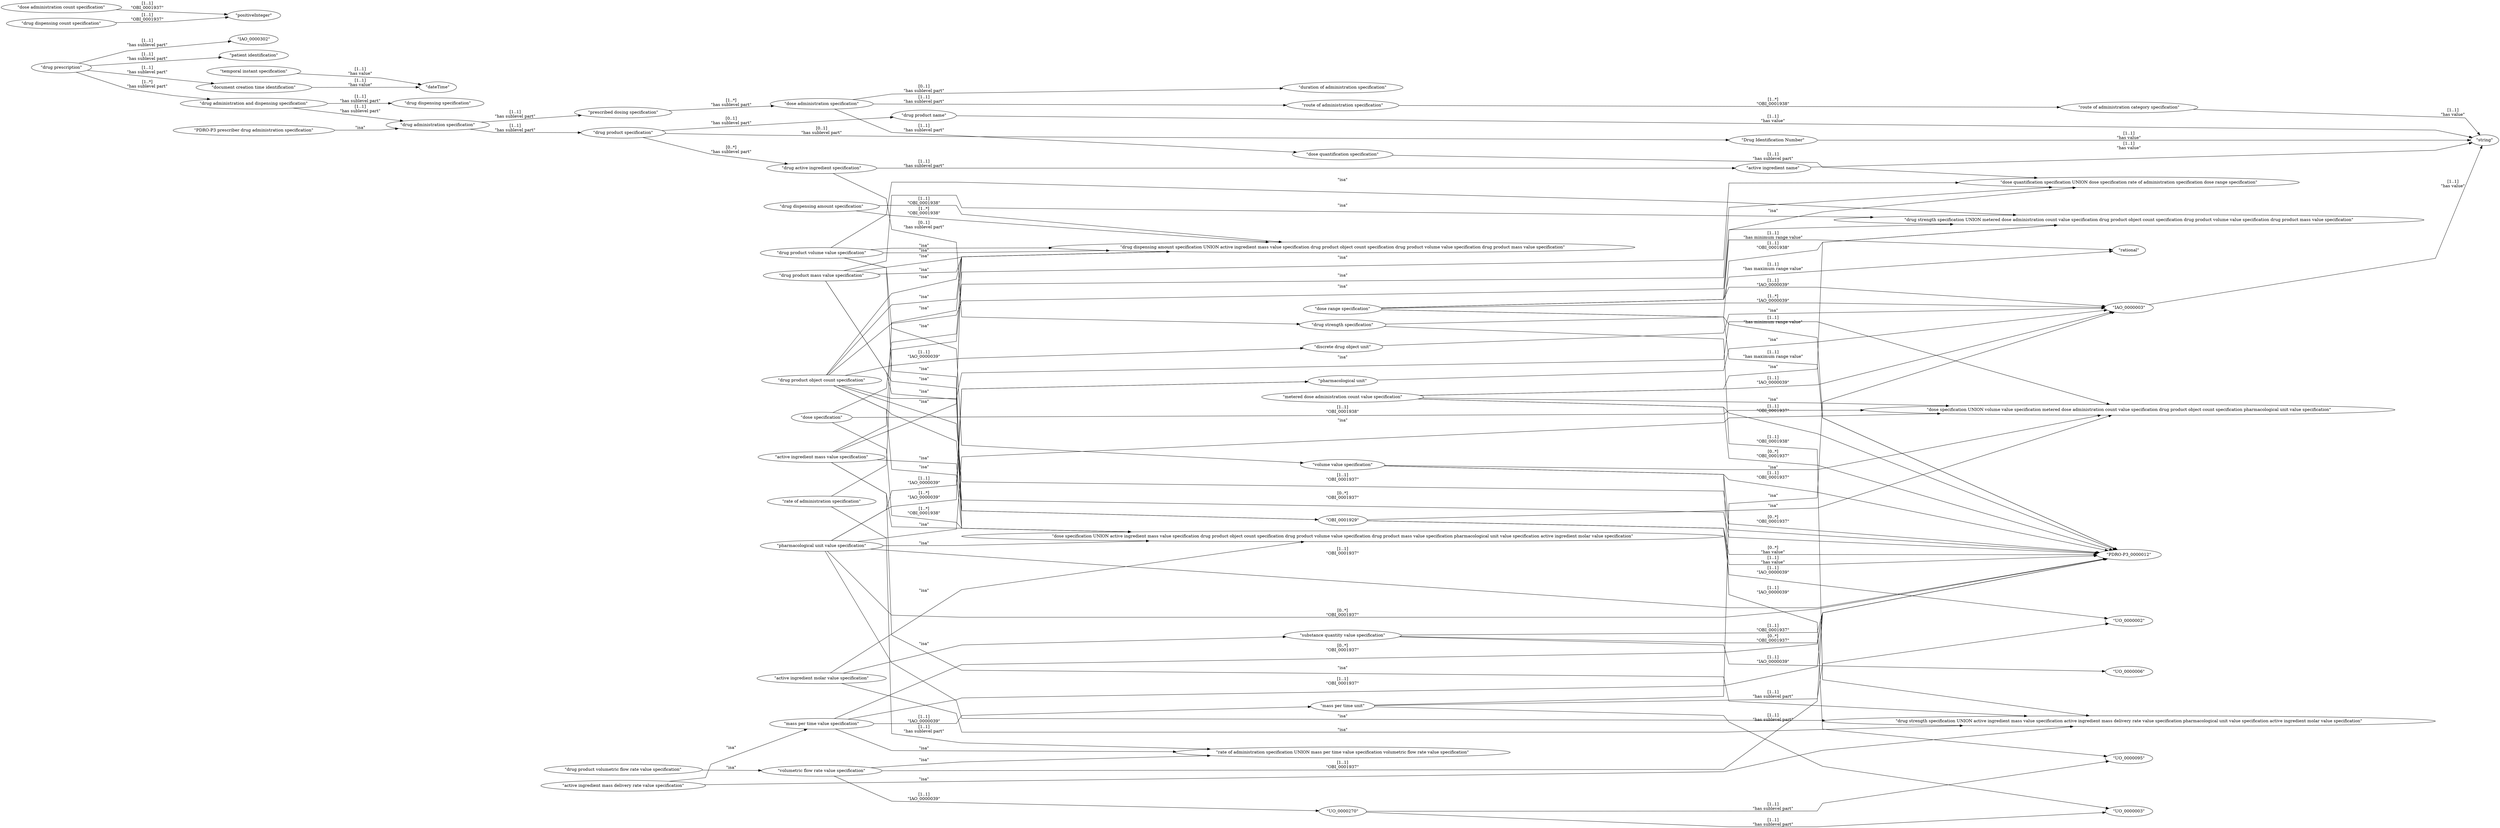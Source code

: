 digraph G {
  splines=polyline;
  rankdir=LR;
  "drug prescription" [ label="\"drug prescription\"" ];
  "IAO_0000302" [ label="\"IAO_0000302\"" ];
  "patient identification" [ label="\"patient identification\"" ];
  "document creation time identification" [ label="\"document creation time identification\"" ];
  "drug administration and dispensing specification" [ label="\"drug administration and dispensing specification\"" ];
  "drug administration specification" [ label="\"drug administration specification\"" ];
  "PDRO-P3 prescriber drug administration specification" [ label="\"PDRO-P3 prescriber drug administration specification\"" ];
  "prescribed dosing specification" [ label="\"prescribed dosing specification\"" ];
  "dose administration specification" [ label="\"dose administration specification\"" ];
  "route of administration specification" [ label="\"route of administration specification\"" ];
  "route of administration category specification" [ label="\"route of administration category specification\"" ];
  "dose quantification specification" [ label="\"dose quantification specification\"" ];
  "dose administration count specification" [ label="\"dose administration count specification\"" ];
  "duration of administration specification" [ label="\"duration of administration specification\"" ];
  "drug product specification" [ label="\"drug product specification\"" ];
  "drug product name" [ label="\"drug product name\"" ];
  "Drug Identification Number" [ label="\"Drug Identification Number\"" ];
  "drug active ingredient specification" [ label="\"drug active ingredient specification\"" ];
  "active ingredient name" [ label="\"active ingredient name\"" ];
  "drug strength specification" [ label="\"drug strength specification\"" ];
  "drug dispensing count specification" [ label="\"drug dispensing count specification\"" ];
  "drug dispensing specification" [ label="\"drug dispensing specification\"" ];
  "drug dispensing amount specification" [ label="\"drug dispensing amount specification\"" ];
  "substance quantity value specification" [ label="\"substance quantity value specification\"" ];
  "IAO_0000003" [ label="\"IAO_0000003\"" ];
  "UO_0000002" [ label="\"UO_0000002\"" ];
  "UO_0000003" [ label="\"UO_0000003\"" ];
  "UO_0000006" [ label="\"UO_0000006\"" ];
  "UO_0000095" [ label="\"UO_0000095\"" ];
  "UO_0000270" [ label="\"UO_0000270\"" ];
  "pharmacological unit" [ label="\"pharmacological unit\"" ];
  "mass per time unit" [ label="\"mass per time unit\"" ];
  "discrete drug object unit" [ label="\"discrete drug object unit\"" ];
  "drug product volumetric flow rate value specification" [ label="\"drug product volumetric flow rate value specification\"" ];
  "temporal instant specification" [ label="\"temporal instant specification\"" ];
  "dose quantification specification UNION dose specification rate of administration specification dose range specification" [ label="\"dose quantification specification UNION dose specification rate of administration specification dose range specification\"" ];
  "dose specification" [ label="\"dose specification\"" ];
  "rate of administration specification" [ label="\"rate of administration specification\"" ];
  "dose range specification" [ label="\"dose range specification\"" ];
  "drug dispensing amount specification UNION active ingredient mass value specification drug product object count specification drug product volume value specification drug product mass value specification" [ label="\"drug dispensing amount specification UNION active ingredient mass value specification drug product object count specification drug product volume value specification drug product mass value specification\"" ];
  "drug dispensing amount specification UNION active ingredient mass value specification drug product object count specification drug product volume value specification drug product mass value specification" [ label="\"drug dispensing amount specification UNION active ingredient mass value specification drug product object count specification drug product volume value specification drug product mass value specification\"" ];
  "rate of administration specification UNION mass per time value specification volumetric flow rate value specification" [ label="\"rate of administration specification UNION mass per time value specification volumetric flow rate value specification\"" ];
  "mass per time value specification" [ label="\"mass per time value specification\"" ];
  "volumetric flow rate value specification" [ label="\"volumetric flow rate value specification\"" ];
  "drug strength specification UNION metered dose administration count value specification drug product object count specification drug product volume value specification drug product mass value specification" [ label="\"drug strength specification UNION metered dose administration count value specification drug product object count specification drug product volume value specification drug product mass value specification\"" ];
  "dose specification UNION active ingredient mass value specification drug product object count specification drug product volume value specification drug product mass value specification pharmacological unit value specification active ingredient molar value specification" [ label="\"dose specification UNION active ingredient mass value specification drug product object count specification drug product volume value specification drug product mass value specification pharmacological unit value specification active ingredient molar value specification\"" ];
  "drug product volume value specification" [ label="\"drug product volume value specification\"" ];
  "drug product mass value specification" [ label="\"drug product mass value specification\"" ];
  "dose specification UNION volume value specification metered dose administration count value specification drug product object count specification pharmacological unit value specification" [ label="\"dose specification UNION volume value specification metered dose administration count value specification drug product object count specification pharmacological unit value specification\"" ];
  "OBI_0001929" [ label="\"OBI_0001929\"" ];
  "volume value specification" [ label="\"volume value specification\"" ];
  "metered dose administration count value specification" [ label="\"metered dose administration count value specification\"" ];
  "drug product object count specification" [ label="\"drug product object count specification\"" ];
  "drug strength specification UNION active ingredient mass value specification active ingredient mass delivery rate value specification pharmacological unit value specification active ingredient molar value specification" [ label="\"drug strength specification UNION active ingredient mass value specification active ingredient mass delivery rate value specification pharmacological unit value specification active ingredient molar value specification\"" ];
  "active ingredient mass value specification" [ label="\"active ingredient mass value specification\"" ];
  "active ingredient mass delivery rate value specification" [ label="\"active ingredient mass delivery rate value specification\"" ];
  "pharmacological unit value specification" [ label="\"pharmacological unit value specification\"" ];
  "active ingredient molar value specification" [ label="\"active ingredient molar value specification\"" ];
  "PDRO-P3_0000012" [ label="\"PDRO-P3_0000012\"" ];
  "positiveInteger" [ label="\"positiveInteger\"" ];
  "string" [ label="\"string\"" ];
  "dateTime" [ label="\"dateTime\"" ];
  "rational" [ label="\"rational\"" ];
  "PDRO-P3 prescriber drug administration specification" -> "drug administration specification" [ label="\"isa\"" ];
  "pharmacological unit" -> "IAO_0000003" [ label="\"isa\"" ];
  "mass per time unit" -> "IAO_0000003" [ label="\"isa\"" ];
  "discrete drug object unit" -> "IAO_0000003" [ label="\"isa\"" ];
  "drug product volumetric flow rate value specification" -> "volumetric flow rate value specification" [ label="\"isa\"" ];
  "dose specification" -> "dose quantification specification UNION dose specification rate of administration specification dose range specification" [ label="\"isa\"" ];
  "rate of administration specification" -> "dose quantification specification UNION dose specification rate of administration specification dose range specification" [ label="\"isa\"" ];
  "dose range specification" -> "dose quantification specification UNION dose specification rate of administration specification dose range specification" [ label="\"isa\"" ];
  "mass per time value specification" -> "rate of administration specification UNION mass per time value specification volumetric flow rate value specification" [ label="\"isa\"" ];
  "volumetric flow rate value specification" -> "rate of administration specification UNION mass per time value specification volumetric flow rate value specification" [ label="\"isa\"" ];
  "drug product volume value specification" -> "volume value specification" [ label="\"isa\"" ];
  "drug product volume value specification" -> "drug dispensing amount specification UNION active ingredient mass value specification drug product object count specification drug product volume value specification drug product mass value specification" [ label="\"isa\"" ];
  "drug product volume value specification" -> "drug dispensing amount specification UNION active ingredient mass value specification drug product object count specification drug product volume value specification drug product mass value specification" [ label="\"isa\"" ];
  "drug product volume value specification" -> "drug strength specification UNION metered dose administration count value specification drug product object count specification drug product volume value specification drug product mass value specification" [ label="\"isa\"" ];
  "drug product volume value specification" -> "dose specification UNION active ingredient mass value specification drug product object count specification drug product volume value specification drug product mass value specification pharmacological unit value specification active ingredient molar value specification" [ label="\"isa\"" ];
  "drug product mass value specification" -> "OBI_0001929" [ label="\"isa\"" ];
  "drug product mass value specification" -> "drug dispensing amount specification UNION active ingredient mass value specification drug product object count specification drug product volume value specification drug product mass value specification" [ label="\"isa\"" ];
  "drug product mass value specification" -> "drug dispensing amount specification UNION active ingredient mass value specification drug product object count specification drug product volume value specification drug product mass value specification" [ label="\"isa\"" ];
  "drug product mass value specification" -> "drug strength specification UNION metered dose administration count value specification drug product object count specification drug product volume value specification drug product mass value specification" [ label="\"isa\"" ];
  "drug product mass value specification" -> "dose specification UNION active ingredient mass value specification drug product object count specification drug product volume value specification drug product mass value specification pharmacological unit value specification active ingredient molar value specification" [ label="\"isa\"" ];
  "OBI_0001929" -> "dose specification UNION volume value specification metered dose administration count value specification drug product object count specification pharmacological unit value specification" [ label="\"isa\"" ];
  "volume value specification" -> "dose specification UNION volume value specification metered dose administration count value specification drug product object count specification pharmacological unit value specification" [ label="\"isa\"" ];
  "metered dose administration count value specification" -> "drug strength specification UNION metered dose administration count value specification drug product object count specification drug product volume value specification drug product mass value specification" [ label="\"isa\"" ];
  "metered dose administration count value specification" -> "dose specification UNION volume value specification metered dose administration count value specification drug product object count specification pharmacological unit value specification" [ label="\"isa\"" ];
  "drug product object count specification" -> "drug dispensing amount specification UNION active ingredient mass value specification drug product object count specification drug product volume value specification drug product mass value specification" [ label="\"isa\"" ];
  "drug product object count specification" -> "drug dispensing amount specification UNION active ingredient mass value specification drug product object count specification drug product volume value specification drug product mass value specification" [ label="\"isa\"" ];
  "drug product object count specification" -> "drug strength specification UNION metered dose administration count value specification drug product object count specification drug product volume value specification drug product mass value specification" [ label="\"isa\"" ];
  "drug product object count specification" -> "dose specification UNION active ingredient mass value specification drug product object count specification drug product volume value specification drug product mass value specification pharmacological unit value specification active ingredient molar value specification" [ label="\"isa\"" ];
  "drug product object count specification" -> "dose specification UNION volume value specification metered dose administration count value specification drug product object count specification pharmacological unit value specification" [ label="\"isa\"" ];
  "active ingredient mass value specification" -> "OBI_0001929" [ label="\"isa\"" ];
  "active ingredient mass value specification" -> "drug dispensing amount specification UNION active ingredient mass value specification drug product object count specification drug product volume value specification drug product mass value specification" [ label="\"isa\"" ];
  "active ingredient mass value specification" -> "drug dispensing amount specification UNION active ingredient mass value specification drug product object count specification drug product volume value specification drug product mass value specification" [ label="\"isa\"" ];
  "active ingredient mass value specification" -> "dose specification UNION active ingredient mass value specification drug product object count specification drug product volume value specification drug product mass value specification pharmacological unit value specification active ingredient molar value specification" [ label="\"isa\"" ];
  "active ingredient mass value specification" -> "drug strength specification UNION active ingredient mass value specification active ingredient mass delivery rate value specification pharmacological unit value specification active ingredient molar value specification" [ label="\"isa\"" ];
  "active ingredient mass delivery rate value specification" -> "mass per time value specification" [ label="\"isa\"" ];
  "active ingredient mass delivery rate value specification" -> "drug strength specification UNION active ingredient mass value specification active ingredient mass delivery rate value specification pharmacological unit value specification active ingredient molar value specification" [ label="\"isa\"" ];
  "pharmacological unit value specification" -> "dose specification UNION active ingredient mass value specification drug product object count specification drug product volume value specification drug product mass value specification pharmacological unit value specification active ingredient molar value specification" [ label="\"isa\"" ];
  "pharmacological unit value specification" -> "dose specification UNION volume value specification metered dose administration count value specification drug product object count specification pharmacological unit value specification" [ label="\"isa\"" ];
  "pharmacological unit value specification" -> "drug strength specification UNION active ingredient mass value specification active ingredient mass delivery rate value specification pharmacological unit value specification active ingredient molar value specification" [ label="\"isa\"" ];
  "active ingredient molar value specification" -> "substance quantity value specification" [ label="\"isa\"" ];
  "active ingredient molar value specification" -> "dose specification UNION active ingredient mass value specification drug product object count specification drug product volume value specification drug product mass value specification pharmacological unit value specification active ingredient molar value specification" [ label="\"isa\"" ];
  "active ingredient molar value specification" -> "drug strength specification UNION active ingredient mass value specification active ingredient mass delivery rate value specification pharmacological unit value specification active ingredient molar value specification" [ label="\"isa\"" ];
  "drug prescription" -> "document creation time identification" [ label="[1..1]
\"has sublevel part\"" ];
  "prescribed dosing specification" -> "dose administration specification" [ label="[1..*]
\"has sublevel part\"" ];
  "dose quantification specification" -> "dose quantification specification UNION dose specification rate of administration specification dose range specification" [ label="[1..1]
\"has sublevel part\"" ];
  "drug prescription" -> "drug administration and dispensing specification" [ label="[1..*]
\"has sublevel part\"" ];
  "drug administration and dispensing specification" -> "drug administration specification" [ label="[1..1]
\"has sublevel part\"" ];
  "drug product specification" -> "drug product name" [ label="[0..1]
\"has sublevel part\"" ];
  "drug dispensing amount specification" -> "drug dispensing amount specification UNION active ingredient mass value specification drug product object count specification drug product volume value specification drug product mass value specification" [ label="[1..1]
\"OBI_0001938\"" ];
  "drug prescription" -> "patient identification" [ label="[1..1]
\"has sublevel part\"" ];
  "drug active ingredient specification" -> "drug strength specification" [ label="[0..1]
\"has sublevel part\"" ];
  "mass per time unit" -> "UO_0000003" [ label="[1..1]
\"has sublevel part\"" ];
  "route of administration specification" -> "route of administration category specification" [ label="[1..*]
\"OBI_0001938\"" ];
  "mass per time unit" -> "UO_0000002" [ label="[1..1]
\"has sublevel part\"" ];
  "drug administration specification" -> "drug product specification" [ label="[1..1]
\"has sublevel part\"" ];
  "dose range specification" -> "IAO_0000003" [ label="[1..1]
\"IAO_0000039\"" ];
  "drug dispensing amount specification" -> "drug dispensing amount specification UNION active ingredient mass value specification drug product object count specification drug product volume value specification drug product mass value specification" [ label="[1..*]
\"OBI_0001938\"" ];
  "UO_0000270" -> "UO_0000003" [ label="[1..1]
\"has sublevel part\"" ];
  "UO_0000270" -> "UO_0000095" [ label="[1..1]
\"has sublevel part\"" ];
  "rate of administration specification" -> "rate of administration specification UNION mass per time value specification volumetric flow rate value specification" [ label="[1..1]
\"has sublevel part\"" ];
  "mass per time value specification" -> "mass per time unit" [ label="[1..1]
\"IAO_0000039\"" ];
  "drug active ingredient specification" -> "active ingredient name" [ label="[1..1]
\"has sublevel part\"" ];
  "drug product specification" -> "Drug Identification Number" [ label="[0..1]
\"has sublevel part\"" ];
  "drug strength specification" -> "drug strength specification UNION metered dose administration count value specification drug product object count specification drug product volume value specification drug product mass value specification" [ label="[1..1]
\"OBI_0001938\"" ];
  "dose administration specification" -> "dose quantification specification" [ label="[1..1]
\"has sublevel part\"" ];
  "volumetric flow rate value specification" -> "UO_0000270" [ label="[1..1]
\"IAO_0000039\"" ];
  "dose administration specification" -> "route of administration specification" [ label="[1..1]
\"has sublevel part\"" ];
  "dose range specification" -> "IAO_0000003" [ label="[1..*]
\"IAO_0000039\"" ];
  "drug administration specification" -> "prescribed dosing specification" [ label="[1..1]
\"has sublevel part\"" ];
  "dose specification" -> "dose specification UNION active ingredient mass value specification drug product object count specification drug product volume value specification drug product mass value specification pharmacological unit value specification active ingredient molar value specification" [ label="[1..*]
\"OBI_0001938\"" ];
  "drug administration and dispensing specification" -> "drug dispensing specification" [ label="[1..1]
\"has sublevel part\"" ];
  "drug product specification" -> "drug active ingredient specification" [ label="[0..*]
\"has sublevel part\"" ];
  "drug prescription" -> "IAO_0000302" [ label="[1..1]
\"has sublevel part\"" ];
  "dose specification" -> "dose specification UNION volume value specification metered dose administration count value specification drug product object count specification pharmacological unit value specification" [ label="[1..1]
\"OBI_0001938\"" ];
  "OBI_0001929" -> "UO_0000002" [ label="[1..1]
\"IAO_0000039\"" ];
  "volume value specification" -> "UO_0000095" [ label="[1..1]
\"IAO_0000039\"" ];
  "metered dose administration count value specification" -> "IAO_0000003" [ label="[1..1]
\"IAO_0000039\"" ];
  "drug product object count specification" -> "discrete drug object unit" [ label="[1..1]
\"IAO_0000039\"" ];
  "dose administration specification" -> "duration of administration specification" [ label="[0..1]
\"has sublevel part\"" ];
  "drug strength specification" -> "drug strength specification UNION active ingredient mass value specification active ingredient mass delivery rate value specification pharmacological unit value specification active ingredient molar value specification" [ label="[1..1]
\"OBI_0001938\"" ];
  "pharmacological unit value specification" -> "pharmacological unit" [ label="[1..*]
\"IAO_0000039\"" ];
  "pharmacological unit value specification" -> "pharmacological unit" [ label="[1..1]
\"IAO_0000039\"" ];
  "substance quantity value specification" -> "UO_0000006" [ label="[1..1]
\"IAO_0000039\"" ];
  "substance quantity value specification" -> "PDRO-P3_0000012" [ label="[1..1]
\"OBI_0001937\"" ];
  "dose administration count specification" -> "positiveInteger" [ label="[1..1]
\"OBI_0001937\"" ];
  "active ingredient name" -> "string" [ label="[1..1]
\"has value\"" ];
  "route of administration category specification" -> "string" [ label="[1..1]
\"has value\"" ];
  "substance quantity value specification" -> "PDRO-P3_0000012" [ label="[0..*]
\"OBI_0001937\"" ];
  "Drug Identification Number" -> "string" [ label="[1..1]
\"has value\"" ];
  "IAO_0000003" -> "string" [ label="[1..1]
\"has value\"" ];
  "drug dispensing count specification" -> "positiveInteger" [ label="[1..1]
\"OBI_0001937\"" ];
  "temporal instant specification" -> "dateTime" [ label="[1..1]
\"has value\"" ];
  "document creation time identification" -> "dateTime" [ label="[1..1]
\"has value\"" ];
  "drug product name" -> "string" [ label="[1..1]
\"has value\"" ];
  "dose range specification" -> "PDRO-P3_0000012" [ label="[1..1]
\"has minimum range value\"" ];
  "dose range specification" -> "rational" [ label="[1..1]
\"has minimum range value\"" ];
  "dose range specification" -> "rational" [ label="[1..1]
\"has maximum range value\"" ];
  "dose range specification" -> "PDRO-P3_0000012" [ label="[1..1]
\"has maximum range value\"" ];
  "mass per time value specification" -> "PDRO-P3_0000012" [ label="[1..1]
\"OBI_0001937\"" ];
  "mass per time value specification" -> "PDRO-P3_0000012" [ label="[0..*]
\"OBI_0001937\"" ];
  "volumetric flow rate value specification" -> "PDRO-P3_0000012" [ label="[1..1]
\"OBI_0001937\"" ];
  "OBI_0001929" -> "PDRO-P3_0000012" [ label="[0..*]
\"has value\"" ];
  "OBI_0001929" -> "PDRO-P3_0000012" [ label="[1..1]
\"has value\"" ];
  "volume value specification" -> "PDRO-P3_0000012" [ label="[0..*]
\"OBI_0001937\"" ];
  "volume value specification" -> "PDRO-P3_0000012" [ label="[1..1]
\"OBI_0001937\"" ];
  "metered dose administration count value specification" -> "PDRO-P3_0000012" [ label="[1..1]
\"OBI_0001937\"" ];
  "metered dose administration count value specification" -> "PDRO-P3_0000012" [ label="[0..*]
\"OBI_0001937\"" ];
  "drug product object count specification" -> "PDRO-P3_0000012" [ label="[0..*]
\"OBI_0001937\"" ];
  "drug product object count specification" -> "PDRO-P3_0000012" [ label="[1..1]
\"OBI_0001937\"" ];
  "pharmacological unit value specification" -> "PDRO-P3_0000012" [ label="[1..1]
\"OBI_0001937\"" ];
  "pharmacological unit value specification" -> "PDRO-P3_0000012" [ label="[0..*]
\"OBI_0001937\"" ];
}
